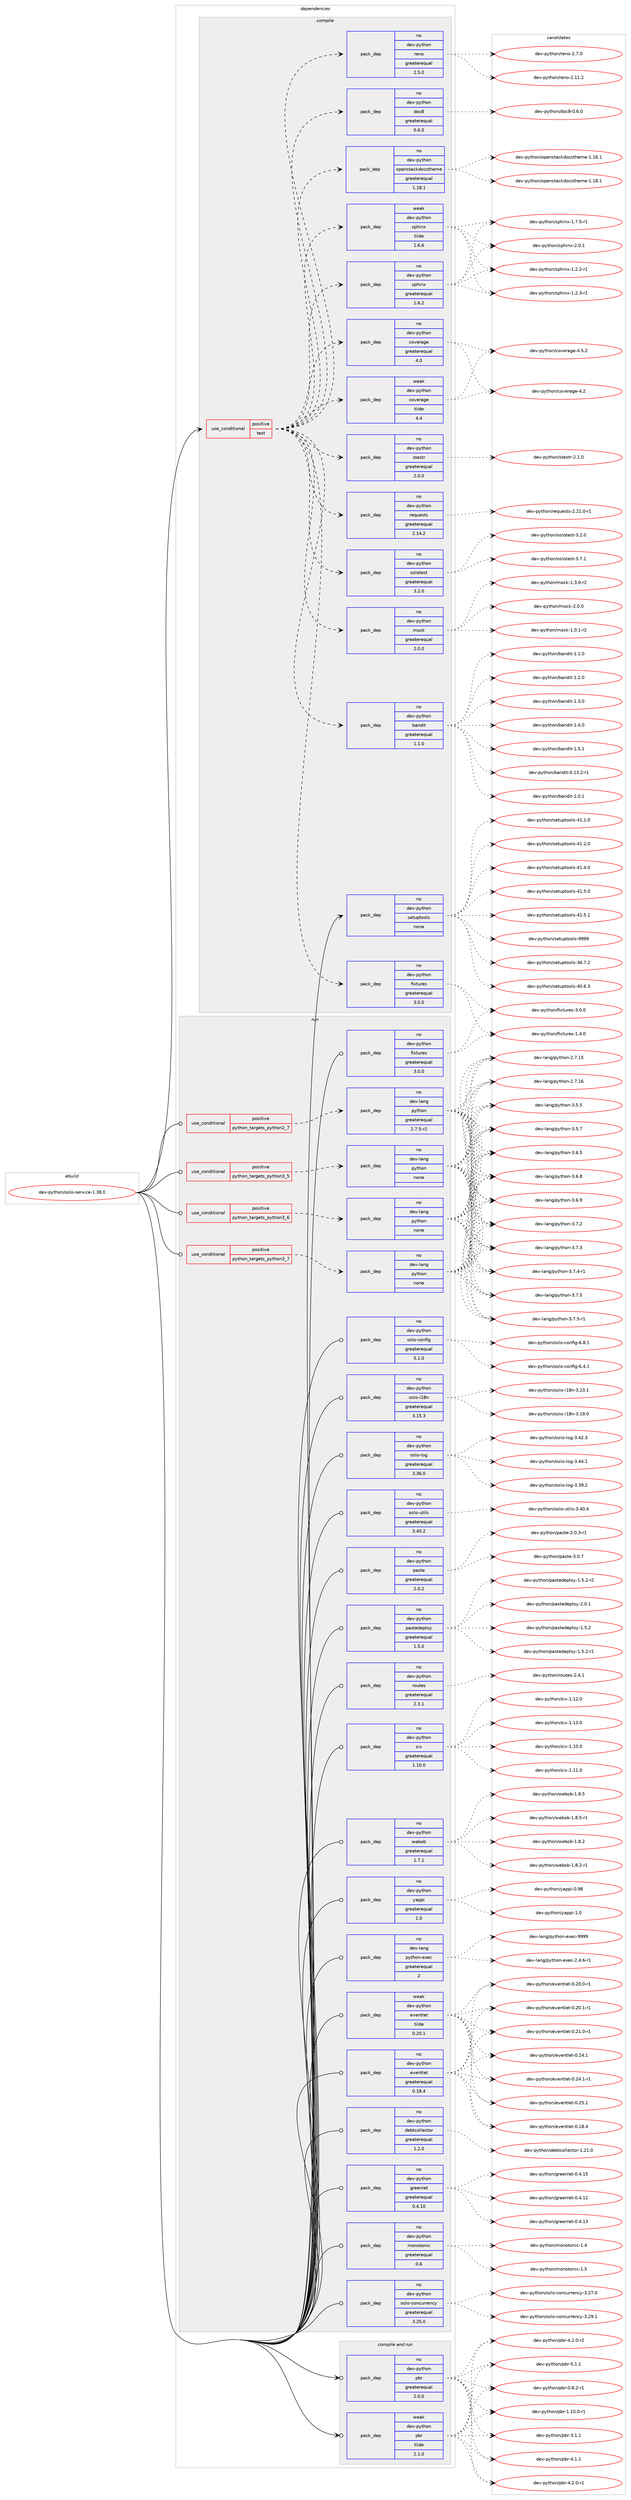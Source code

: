 digraph prolog {

# *************
# Graph options
# *************

newrank=true;
concentrate=true;
compound=true;
graph [rankdir=LR,fontname=Helvetica,fontsize=10,ranksep=1.5];#, ranksep=2.5, nodesep=0.2];
edge  [arrowhead=vee];
node  [fontname=Helvetica,fontsize=10];

# **********
# The ebuild
# **********

subgraph cluster_leftcol {
color=gray;
rank=same;
label=<<i>ebuild</i>>;
id [label="dev-python/oslo-service-1.38.0", color=red, width=4, href="../dev-python/oslo-service-1.38.0.svg"];
}

# ****************
# The dependencies
# ****************

subgraph cluster_midcol {
color=gray;
label=<<i>dependencies</i>>;
subgraph cluster_compile {
fillcolor="#eeeeee";
style=filled;
label=<<i>compile</i>>;
subgraph cond143871 {
dependency619569 [label=<<TABLE BORDER="0" CELLBORDER="1" CELLSPACING="0" CELLPADDING="4"><TR><TD ROWSPAN="3" CELLPADDING="10">use_conditional</TD></TR><TR><TD>positive</TD></TR><TR><TD>test</TD></TR></TABLE>>, shape=none, color=red];
subgraph pack463888 {
dependency619570 [label=<<TABLE BORDER="0" CELLBORDER="1" CELLSPACING="0" CELLPADDING="4" WIDTH="220"><TR><TD ROWSPAN="6" CELLPADDING="30">pack_dep</TD></TR><TR><TD WIDTH="110">no</TD></TR><TR><TD>dev-python</TD></TR><TR><TD>fixtures</TD></TR><TR><TD>greaterequal</TD></TR><TR><TD>3.0.0</TD></TR></TABLE>>, shape=none, color=blue];
}
dependency619569:e -> dependency619570:w [weight=20,style="dashed",arrowhead="vee"];
subgraph pack463889 {
dependency619571 [label=<<TABLE BORDER="0" CELLBORDER="1" CELLSPACING="0" CELLPADDING="4" WIDTH="220"><TR><TD ROWSPAN="6" CELLPADDING="30">pack_dep</TD></TR><TR><TD WIDTH="110">no</TD></TR><TR><TD>dev-python</TD></TR><TR><TD>mock</TD></TR><TR><TD>greaterequal</TD></TR><TR><TD>2.0.0</TD></TR></TABLE>>, shape=none, color=blue];
}
dependency619569:e -> dependency619571:w [weight=20,style="dashed",arrowhead="vee"];
subgraph pack463890 {
dependency619572 [label=<<TABLE BORDER="0" CELLBORDER="1" CELLSPACING="0" CELLPADDING="4" WIDTH="220"><TR><TD ROWSPAN="6" CELLPADDING="30">pack_dep</TD></TR><TR><TD WIDTH="110">no</TD></TR><TR><TD>dev-python</TD></TR><TR><TD>oslotest</TD></TR><TR><TD>greaterequal</TD></TR><TR><TD>3.2.0</TD></TR></TABLE>>, shape=none, color=blue];
}
dependency619569:e -> dependency619572:w [weight=20,style="dashed",arrowhead="vee"];
subgraph pack463891 {
dependency619573 [label=<<TABLE BORDER="0" CELLBORDER="1" CELLSPACING="0" CELLPADDING="4" WIDTH="220"><TR><TD ROWSPAN="6" CELLPADDING="30">pack_dep</TD></TR><TR><TD WIDTH="110">no</TD></TR><TR><TD>dev-python</TD></TR><TR><TD>requests</TD></TR><TR><TD>greaterequal</TD></TR><TR><TD>2.14.2</TD></TR></TABLE>>, shape=none, color=blue];
}
dependency619569:e -> dependency619573:w [weight=20,style="dashed",arrowhead="vee"];
subgraph pack463892 {
dependency619574 [label=<<TABLE BORDER="0" CELLBORDER="1" CELLSPACING="0" CELLPADDING="4" WIDTH="220"><TR><TD ROWSPAN="6" CELLPADDING="30">pack_dep</TD></TR><TR><TD WIDTH="110">no</TD></TR><TR><TD>dev-python</TD></TR><TR><TD>stestr</TD></TR><TR><TD>greaterequal</TD></TR><TR><TD>2.0.0</TD></TR></TABLE>>, shape=none, color=blue];
}
dependency619569:e -> dependency619574:w [weight=20,style="dashed",arrowhead="vee"];
subgraph pack463893 {
dependency619575 [label=<<TABLE BORDER="0" CELLBORDER="1" CELLSPACING="0" CELLPADDING="4" WIDTH="220"><TR><TD ROWSPAN="6" CELLPADDING="30">pack_dep</TD></TR><TR><TD WIDTH="110">no</TD></TR><TR><TD>dev-python</TD></TR><TR><TD>sphinx</TD></TR><TR><TD>greaterequal</TD></TR><TR><TD>1.6.2</TD></TR></TABLE>>, shape=none, color=blue];
}
dependency619569:e -> dependency619575:w [weight=20,style="dashed",arrowhead="vee"];
subgraph pack463894 {
dependency619576 [label=<<TABLE BORDER="0" CELLBORDER="1" CELLSPACING="0" CELLPADDING="4" WIDTH="220"><TR><TD ROWSPAN="6" CELLPADDING="30">pack_dep</TD></TR><TR><TD WIDTH="110">weak</TD></TR><TR><TD>dev-python</TD></TR><TR><TD>sphinx</TD></TR><TR><TD>tilde</TD></TR><TR><TD>1.6.6</TD></TR></TABLE>>, shape=none, color=blue];
}
dependency619569:e -> dependency619576:w [weight=20,style="dashed",arrowhead="vee"];
subgraph pack463895 {
dependency619577 [label=<<TABLE BORDER="0" CELLBORDER="1" CELLSPACING="0" CELLPADDING="4" WIDTH="220"><TR><TD ROWSPAN="6" CELLPADDING="30">pack_dep</TD></TR><TR><TD WIDTH="110">no</TD></TR><TR><TD>dev-python</TD></TR><TR><TD>openstackdocstheme</TD></TR><TR><TD>greaterequal</TD></TR><TR><TD>1.18.1</TD></TR></TABLE>>, shape=none, color=blue];
}
dependency619569:e -> dependency619577:w [weight=20,style="dashed",arrowhead="vee"];
subgraph pack463896 {
dependency619578 [label=<<TABLE BORDER="0" CELLBORDER="1" CELLSPACING="0" CELLPADDING="4" WIDTH="220"><TR><TD ROWSPAN="6" CELLPADDING="30">pack_dep</TD></TR><TR><TD WIDTH="110">no</TD></TR><TR><TD>dev-python</TD></TR><TR><TD>doc8</TD></TR><TR><TD>greaterequal</TD></TR><TR><TD>0.6.0</TD></TR></TABLE>>, shape=none, color=blue];
}
dependency619569:e -> dependency619578:w [weight=20,style="dashed",arrowhead="vee"];
subgraph pack463897 {
dependency619579 [label=<<TABLE BORDER="0" CELLBORDER="1" CELLSPACING="0" CELLPADDING="4" WIDTH="220"><TR><TD ROWSPAN="6" CELLPADDING="30">pack_dep</TD></TR><TR><TD WIDTH="110">no</TD></TR><TR><TD>dev-python</TD></TR><TR><TD>reno</TD></TR><TR><TD>greaterequal</TD></TR><TR><TD>2.5.0</TD></TR></TABLE>>, shape=none, color=blue];
}
dependency619569:e -> dependency619579:w [weight=20,style="dashed",arrowhead="vee"];
subgraph pack463898 {
dependency619580 [label=<<TABLE BORDER="0" CELLBORDER="1" CELLSPACING="0" CELLPADDING="4" WIDTH="220"><TR><TD ROWSPAN="6" CELLPADDING="30">pack_dep</TD></TR><TR><TD WIDTH="110">no</TD></TR><TR><TD>dev-python</TD></TR><TR><TD>coverage</TD></TR><TR><TD>greaterequal</TD></TR><TR><TD>4.0</TD></TR></TABLE>>, shape=none, color=blue];
}
dependency619569:e -> dependency619580:w [weight=20,style="dashed",arrowhead="vee"];
subgraph pack463899 {
dependency619581 [label=<<TABLE BORDER="0" CELLBORDER="1" CELLSPACING="0" CELLPADDING="4" WIDTH="220"><TR><TD ROWSPAN="6" CELLPADDING="30">pack_dep</TD></TR><TR><TD WIDTH="110">weak</TD></TR><TR><TD>dev-python</TD></TR><TR><TD>coverage</TD></TR><TR><TD>tilde</TD></TR><TR><TD>4.4</TD></TR></TABLE>>, shape=none, color=blue];
}
dependency619569:e -> dependency619581:w [weight=20,style="dashed",arrowhead="vee"];
subgraph pack463900 {
dependency619582 [label=<<TABLE BORDER="0" CELLBORDER="1" CELLSPACING="0" CELLPADDING="4" WIDTH="220"><TR><TD ROWSPAN="6" CELLPADDING="30">pack_dep</TD></TR><TR><TD WIDTH="110">no</TD></TR><TR><TD>dev-python</TD></TR><TR><TD>bandit</TD></TR><TR><TD>greaterequal</TD></TR><TR><TD>1.1.0</TD></TR></TABLE>>, shape=none, color=blue];
}
dependency619569:e -> dependency619582:w [weight=20,style="dashed",arrowhead="vee"];
}
id:e -> dependency619569:w [weight=20,style="solid",arrowhead="vee"];
subgraph pack463901 {
dependency619583 [label=<<TABLE BORDER="0" CELLBORDER="1" CELLSPACING="0" CELLPADDING="4" WIDTH="220"><TR><TD ROWSPAN="6" CELLPADDING="30">pack_dep</TD></TR><TR><TD WIDTH="110">no</TD></TR><TR><TD>dev-python</TD></TR><TR><TD>setuptools</TD></TR><TR><TD>none</TD></TR><TR><TD></TD></TR></TABLE>>, shape=none, color=blue];
}
id:e -> dependency619583:w [weight=20,style="solid",arrowhead="vee"];
}
subgraph cluster_compileandrun {
fillcolor="#eeeeee";
style=filled;
label=<<i>compile and run</i>>;
subgraph pack463902 {
dependency619584 [label=<<TABLE BORDER="0" CELLBORDER="1" CELLSPACING="0" CELLPADDING="4" WIDTH="220"><TR><TD ROWSPAN="6" CELLPADDING="30">pack_dep</TD></TR><TR><TD WIDTH="110">no</TD></TR><TR><TD>dev-python</TD></TR><TR><TD>pbr</TD></TR><TR><TD>greaterequal</TD></TR><TR><TD>2.0.0</TD></TR></TABLE>>, shape=none, color=blue];
}
id:e -> dependency619584:w [weight=20,style="solid",arrowhead="odotvee"];
subgraph pack463903 {
dependency619585 [label=<<TABLE BORDER="0" CELLBORDER="1" CELLSPACING="0" CELLPADDING="4" WIDTH="220"><TR><TD ROWSPAN="6" CELLPADDING="30">pack_dep</TD></TR><TR><TD WIDTH="110">weak</TD></TR><TR><TD>dev-python</TD></TR><TR><TD>pbr</TD></TR><TR><TD>tilde</TD></TR><TR><TD>2.1.0</TD></TR></TABLE>>, shape=none, color=blue];
}
id:e -> dependency619585:w [weight=20,style="solid",arrowhead="odotvee"];
}
subgraph cluster_run {
fillcolor="#eeeeee";
style=filled;
label=<<i>run</i>>;
subgraph cond143872 {
dependency619586 [label=<<TABLE BORDER="0" CELLBORDER="1" CELLSPACING="0" CELLPADDING="4"><TR><TD ROWSPAN="3" CELLPADDING="10">use_conditional</TD></TR><TR><TD>positive</TD></TR><TR><TD>python_targets_python2_7</TD></TR></TABLE>>, shape=none, color=red];
subgraph pack463904 {
dependency619587 [label=<<TABLE BORDER="0" CELLBORDER="1" CELLSPACING="0" CELLPADDING="4" WIDTH="220"><TR><TD ROWSPAN="6" CELLPADDING="30">pack_dep</TD></TR><TR><TD WIDTH="110">no</TD></TR><TR><TD>dev-lang</TD></TR><TR><TD>python</TD></TR><TR><TD>greaterequal</TD></TR><TR><TD>2.7.5-r2</TD></TR></TABLE>>, shape=none, color=blue];
}
dependency619586:e -> dependency619587:w [weight=20,style="dashed",arrowhead="vee"];
}
id:e -> dependency619586:w [weight=20,style="solid",arrowhead="odot"];
subgraph cond143873 {
dependency619588 [label=<<TABLE BORDER="0" CELLBORDER="1" CELLSPACING="0" CELLPADDING="4"><TR><TD ROWSPAN="3" CELLPADDING="10">use_conditional</TD></TR><TR><TD>positive</TD></TR><TR><TD>python_targets_python3_5</TD></TR></TABLE>>, shape=none, color=red];
subgraph pack463905 {
dependency619589 [label=<<TABLE BORDER="0" CELLBORDER="1" CELLSPACING="0" CELLPADDING="4" WIDTH="220"><TR><TD ROWSPAN="6" CELLPADDING="30">pack_dep</TD></TR><TR><TD WIDTH="110">no</TD></TR><TR><TD>dev-lang</TD></TR><TR><TD>python</TD></TR><TR><TD>none</TD></TR><TR><TD></TD></TR></TABLE>>, shape=none, color=blue];
}
dependency619588:e -> dependency619589:w [weight=20,style="dashed",arrowhead="vee"];
}
id:e -> dependency619588:w [weight=20,style="solid",arrowhead="odot"];
subgraph cond143874 {
dependency619590 [label=<<TABLE BORDER="0" CELLBORDER="1" CELLSPACING="0" CELLPADDING="4"><TR><TD ROWSPAN="3" CELLPADDING="10">use_conditional</TD></TR><TR><TD>positive</TD></TR><TR><TD>python_targets_python3_6</TD></TR></TABLE>>, shape=none, color=red];
subgraph pack463906 {
dependency619591 [label=<<TABLE BORDER="0" CELLBORDER="1" CELLSPACING="0" CELLPADDING="4" WIDTH="220"><TR><TD ROWSPAN="6" CELLPADDING="30">pack_dep</TD></TR><TR><TD WIDTH="110">no</TD></TR><TR><TD>dev-lang</TD></TR><TR><TD>python</TD></TR><TR><TD>none</TD></TR><TR><TD></TD></TR></TABLE>>, shape=none, color=blue];
}
dependency619590:e -> dependency619591:w [weight=20,style="dashed",arrowhead="vee"];
}
id:e -> dependency619590:w [weight=20,style="solid",arrowhead="odot"];
subgraph cond143875 {
dependency619592 [label=<<TABLE BORDER="0" CELLBORDER="1" CELLSPACING="0" CELLPADDING="4"><TR><TD ROWSPAN="3" CELLPADDING="10">use_conditional</TD></TR><TR><TD>positive</TD></TR><TR><TD>python_targets_python3_7</TD></TR></TABLE>>, shape=none, color=red];
subgraph pack463907 {
dependency619593 [label=<<TABLE BORDER="0" CELLBORDER="1" CELLSPACING="0" CELLPADDING="4" WIDTH="220"><TR><TD ROWSPAN="6" CELLPADDING="30">pack_dep</TD></TR><TR><TD WIDTH="110">no</TD></TR><TR><TD>dev-lang</TD></TR><TR><TD>python</TD></TR><TR><TD>none</TD></TR><TR><TD></TD></TR></TABLE>>, shape=none, color=blue];
}
dependency619592:e -> dependency619593:w [weight=20,style="dashed",arrowhead="vee"];
}
id:e -> dependency619592:w [weight=20,style="solid",arrowhead="odot"];
subgraph pack463908 {
dependency619594 [label=<<TABLE BORDER="0" CELLBORDER="1" CELLSPACING="0" CELLPADDING="4" WIDTH="220"><TR><TD ROWSPAN="6" CELLPADDING="30">pack_dep</TD></TR><TR><TD WIDTH="110">no</TD></TR><TR><TD>dev-lang</TD></TR><TR><TD>python-exec</TD></TR><TR><TD>greaterequal</TD></TR><TR><TD>2</TD></TR></TABLE>>, shape=none, color=blue];
}
id:e -> dependency619594:w [weight=20,style="solid",arrowhead="odot"];
subgraph pack463909 {
dependency619595 [label=<<TABLE BORDER="0" CELLBORDER="1" CELLSPACING="0" CELLPADDING="4" WIDTH="220"><TR><TD ROWSPAN="6" CELLPADDING="30">pack_dep</TD></TR><TR><TD WIDTH="110">no</TD></TR><TR><TD>dev-python</TD></TR><TR><TD>debtcollector</TD></TR><TR><TD>greaterequal</TD></TR><TR><TD>1.2.0</TD></TR></TABLE>>, shape=none, color=blue];
}
id:e -> dependency619595:w [weight=20,style="solid",arrowhead="odot"];
subgraph pack463910 {
dependency619596 [label=<<TABLE BORDER="0" CELLBORDER="1" CELLSPACING="0" CELLPADDING="4" WIDTH="220"><TR><TD ROWSPAN="6" CELLPADDING="30">pack_dep</TD></TR><TR><TD WIDTH="110">no</TD></TR><TR><TD>dev-python</TD></TR><TR><TD>eventlet</TD></TR><TR><TD>greaterequal</TD></TR><TR><TD>0.18.4</TD></TR></TABLE>>, shape=none, color=blue];
}
id:e -> dependency619596:w [weight=20,style="solid",arrowhead="odot"];
subgraph pack463911 {
dependency619597 [label=<<TABLE BORDER="0" CELLBORDER="1" CELLSPACING="0" CELLPADDING="4" WIDTH="220"><TR><TD ROWSPAN="6" CELLPADDING="30">pack_dep</TD></TR><TR><TD WIDTH="110">no</TD></TR><TR><TD>dev-python</TD></TR><TR><TD>fixtures</TD></TR><TR><TD>greaterequal</TD></TR><TR><TD>3.0.0</TD></TR></TABLE>>, shape=none, color=blue];
}
id:e -> dependency619597:w [weight=20,style="solid",arrowhead="odot"];
subgraph pack463912 {
dependency619598 [label=<<TABLE BORDER="0" CELLBORDER="1" CELLSPACING="0" CELLPADDING="4" WIDTH="220"><TR><TD ROWSPAN="6" CELLPADDING="30">pack_dep</TD></TR><TR><TD WIDTH="110">no</TD></TR><TR><TD>dev-python</TD></TR><TR><TD>greenlet</TD></TR><TR><TD>greaterequal</TD></TR><TR><TD>0.4.10</TD></TR></TABLE>>, shape=none, color=blue];
}
id:e -> dependency619598:w [weight=20,style="solid",arrowhead="odot"];
subgraph pack463913 {
dependency619599 [label=<<TABLE BORDER="0" CELLBORDER="1" CELLSPACING="0" CELLPADDING="4" WIDTH="220"><TR><TD ROWSPAN="6" CELLPADDING="30">pack_dep</TD></TR><TR><TD WIDTH="110">no</TD></TR><TR><TD>dev-python</TD></TR><TR><TD>monotonic</TD></TR><TR><TD>greaterequal</TD></TR><TR><TD>0.6</TD></TR></TABLE>>, shape=none, color=blue];
}
id:e -> dependency619599:w [weight=20,style="solid",arrowhead="odot"];
subgraph pack463914 {
dependency619600 [label=<<TABLE BORDER="0" CELLBORDER="1" CELLSPACING="0" CELLPADDING="4" WIDTH="220"><TR><TD ROWSPAN="6" CELLPADDING="30">pack_dep</TD></TR><TR><TD WIDTH="110">no</TD></TR><TR><TD>dev-python</TD></TR><TR><TD>oslo-concurrency</TD></TR><TR><TD>greaterequal</TD></TR><TR><TD>3.25.0</TD></TR></TABLE>>, shape=none, color=blue];
}
id:e -> dependency619600:w [weight=20,style="solid",arrowhead="odot"];
subgraph pack463915 {
dependency619601 [label=<<TABLE BORDER="0" CELLBORDER="1" CELLSPACING="0" CELLPADDING="4" WIDTH="220"><TR><TD ROWSPAN="6" CELLPADDING="30">pack_dep</TD></TR><TR><TD WIDTH="110">no</TD></TR><TR><TD>dev-python</TD></TR><TR><TD>oslo-config</TD></TR><TR><TD>greaterequal</TD></TR><TR><TD>5.1.0</TD></TR></TABLE>>, shape=none, color=blue];
}
id:e -> dependency619601:w [weight=20,style="solid",arrowhead="odot"];
subgraph pack463916 {
dependency619602 [label=<<TABLE BORDER="0" CELLBORDER="1" CELLSPACING="0" CELLPADDING="4" WIDTH="220"><TR><TD ROWSPAN="6" CELLPADDING="30">pack_dep</TD></TR><TR><TD WIDTH="110">no</TD></TR><TR><TD>dev-python</TD></TR><TR><TD>oslo-i18n</TD></TR><TR><TD>greaterequal</TD></TR><TR><TD>3.15.3</TD></TR></TABLE>>, shape=none, color=blue];
}
id:e -> dependency619602:w [weight=20,style="solid",arrowhead="odot"];
subgraph pack463917 {
dependency619603 [label=<<TABLE BORDER="0" CELLBORDER="1" CELLSPACING="0" CELLPADDING="4" WIDTH="220"><TR><TD ROWSPAN="6" CELLPADDING="30">pack_dep</TD></TR><TR><TD WIDTH="110">no</TD></TR><TR><TD>dev-python</TD></TR><TR><TD>oslo-log</TD></TR><TR><TD>greaterequal</TD></TR><TR><TD>3.36.0</TD></TR></TABLE>>, shape=none, color=blue];
}
id:e -> dependency619603:w [weight=20,style="solid",arrowhead="odot"];
subgraph pack463918 {
dependency619604 [label=<<TABLE BORDER="0" CELLBORDER="1" CELLSPACING="0" CELLPADDING="4" WIDTH="220"><TR><TD ROWSPAN="6" CELLPADDING="30">pack_dep</TD></TR><TR><TD WIDTH="110">no</TD></TR><TR><TD>dev-python</TD></TR><TR><TD>oslo-utils</TD></TR><TR><TD>greaterequal</TD></TR><TR><TD>3.40.2</TD></TR></TABLE>>, shape=none, color=blue];
}
id:e -> dependency619604:w [weight=20,style="solid",arrowhead="odot"];
subgraph pack463919 {
dependency619605 [label=<<TABLE BORDER="0" CELLBORDER="1" CELLSPACING="0" CELLPADDING="4" WIDTH="220"><TR><TD ROWSPAN="6" CELLPADDING="30">pack_dep</TD></TR><TR><TD WIDTH="110">no</TD></TR><TR><TD>dev-python</TD></TR><TR><TD>paste</TD></TR><TR><TD>greaterequal</TD></TR><TR><TD>2.0.2</TD></TR></TABLE>>, shape=none, color=blue];
}
id:e -> dependency619605:w [weight=20,style="solid",arrowhead="odot"];
subgraph pack463920 {
dependency619606 [label=<<TABLE BORDER="0" CELLBORDER="1" CELLSPACING="0" CELLPADDING="4" WIDTH="220"><TR><TD ROWSPAN="6" CELLPADDING="30">pack_dep</TD></TR><TR><TD WIDTH="110">no</TD></TR><TR><TD>dev-python</TD></TR><TR><TD>pastedeploy</TD></TR><TR><TD>greaterequal</TD></TR><TR><TD>1.5.0</TD></TR></TABLE>>, shape=none, color=blue];
}
id:e -> dependency619606:w [weight=20,style="solid",arrowhead="odot"];
subgraph pack463921 {
dependency619607 [label=<<TABLE BORDER="0" CELLBORDER="1" CELLSPACING="0" CELLPADDING="4" WIDTH="220"><TR><TD ROWSPAN="6" CELLPADDING="30">pack_dep</TD></TR><TR><TD WIDTH="110">no</TD></TR><TR><TD>dev-python</TD></TR><TR><TD>routes</TD></TR><TR><TD>greaterequal</TD></TR><TR><TD>2.3.1</TD></TR></TABLE>>, shape=none, color=blue];
}
id:e -> dependency619607:w [weight=20,style="solid",arrowhead="odot"];
subgraph pack463922 {
dependency619608 [label=<<TABLE BORDER="0" CELLBORDER="1" CELLSPACING="0" CELLPADDING="4" WIDTH="220"><TR><TD ROWSPAN="6" CELLPADDING="30">pack_dep</TD></TR><TR><TD WIDTH="110">no</TD></TR><TR><TD>dev-python</TD></TR><TR><TD>six</TD></TR><TR><TD>greaterequal</TD></TR><TR><TD>1.10.0</TD></TR></TABLE>>, shape=none, color=blue];
}
id:e -> dependency619608:w [weight=20,style="solid",arrowhead="odot"];
subgraph pack463923 {
dependency619609 [label=<<TABLE BORDER="0" CELLBORDER="1" CELLSPACING="0" CELLPADDING="4" WIDTH="220"><TR><TD ROWSPAN="6" CELLPADDING="30">pack_dep</TD></TR><TR><TD WIDTH="110">no</TD></TR><TR><TD>dev-python</TD></TR><TR><TD>webob</TD></TR><TR><TD>greaterequal</TD></TR><TR><TD>1.7.1</TD></TR></TABLE>>, shape=none, color=blue];
}
id:e -> dependency619609:w [weight=20,style="solid",arrowhead="odot"];
subgraph pack463924 {
dependency619610 [label=<<TABLE BORDER="0" CELLBORDER="1" CELLSPACING="0" CELLPADDING="4" WIDTH="220"><TR><TD ROWSPAN="6" CELLPADDING="30">pack_dep</TD></TR><TR><TD WIDTH="110">no</TD></TR><TR><TD>dev-python</TD></TR><TR><TD>yappi</TD></TR><TR><TD>greaterequal</TD></TR><TR><TD>1.0</TD></TR></TABLE>>, shape=none, color=blue];
}
id:e -> dependency619610:w [weight=20,style="solid",arrowhead="odot"];
subgraph pack463925 {
dependency619611 [label=<<TABLE BORDER="0" CELLBORDER="1" CELLSPACING="0" CELLPADDING="4" WIDTH="220"><TR><TD ROWSPAN="6" CELLPADDING="30">pack_dep</TD></TR><TR><TD WIDTH="110">weak</TD></TR><TR><TD>dev-python</TD></TR><TR><TD>eventlet</TD></TR><TR><TD>tilde</TD></TR><TR><TD>0.20.1</TD></TR></TABLE>>, shape=none, color=blue];
}
id:e -> dependency619611:w [weight=20,style="solid",arrowhead="odot"];
}
}

# **************
# The candidates
# **************

subgraph cluster_choices {
rank=same;
color=gray;
label=<<i>candidates</i>>;

subgraph choice463888 {
color=black;
nodesep=1;
choice1001011184511212111610411111047102105120116117114101115454946524648 [label="dev-python/fixtures-1.4.0", color=red, width=4,href="../dev-python/fixtures-1.4.0.svg"];
choice1001011184511212111610411111047102105120116117114101115455146484648 [label="dev-python/fixtures-3.0.0", color=red, width=4,href="../dev-python/fixtures-3.0.0.svg"];
dependency619570:e -> choice1001011184511212111610411111047102105120116117114101115454946524648:w [style=dotted,weight="100"];
dependency619570:e -> choice1001011184511212111610411111047102105120116117114101115455146484648:w [style=dotted,weight="100"];
}
subgraph choice463889 {
color=black;
nodesep=1;
choice1001011184511212111610411111047109111991074549464846494511450 [label="dev-python/mock-1.0.1-r2", color=red, width=4,href="../dev-python/mock-1.0.1-r2.svg"];
choice1001011184511212111610411111047109111991074549465146484511450 [label="dev-python/mock-1.3.0-r2", color=red, width=4,href="../dev-python/mock-1.3.0-r2.svg"];
choice100101118451121211161041111104710911199107455046484648 [label="dev-python/mock-2.0.0", color=red, width=4,href="../dev-python/mock-2.0.0.svg"];
dependency619571:e -> choice1001011184511212111610411111047109111991074549464846494511450:w [style=dotted,weight="100"];
dependency619571:e -> choice1001011184511212111610411111047109111991074549465146484511450:w [style=dotted,weight="100"];
dependency619571:e -> choice100101118451121211161041111104710911199107455046484648:w [style=dotted,weight="100"];
}
subgraph choice463890 {
color=black;
nodesep=1;
choice1001011184511212111610411111047111115108111116101115116455146504648 [label="dev-python/oslotest-3.2.0", color=red, width=4,href="../dev-python/oslotest-3.2.0.svg"];
choice1001011184511212111610411111047111115108111116101115116455146554649 [label="dev-python/oslotest-3.7.1", color=red, width=4,href="../dev-python/oslotest-3.7.1.svg"];
dependency619572:e -> choice1001011184511212111610411111047111115108111116101115116455146504648:w [style=dotted,weight="100"];
dependency619572:e -> choice1001011184511212111610411111047111115108111116101115116455146554649:w [style=dotted,weight="100"];
}
subgraph choice463891 {
color=black;
nodesep=1;
choice1001011184511212111610411111047114101113117101115116115455046504946484511449 [label="dev-python/requests-2.21.0-r1", color=red, width=4,href="../dev-python/requests-2.21.0-r1.svg"];
dependency619573:e -> choice1001011184511212111610411111047114101113117101115116115455046504946484511449:w [style=dotted,weight="100"];
}
subgraph choice463892 {
color=black;
nodesep=1;
choice1001011184511212111610411111047115116101115116114455046494648 [label="dev-python/stestr-2.1.0", color=red, width=4,href="../dev-python/stestr-2.1.0.svg"];
dependency619574:e -> choice1001011184511212111610411111047115116101115116114455046494648:w [style=dotted,weight="100"];
}
subgraph choice463893 {
color=black;
nodesep=1;
choice10010111845112121116104111110471151121041051101204549465046504511449 [label="dev-python/sphinx-1.2.2-r1", color=red, width=4,href="../dev-python/sphinx-1.2.2-r1.svg"];
choice10010111845112121116104111110471151121041051101204549465046514511449 [label="dev-python/sphinx-1.2.3-r1", color=red, width=4,href="../dev-python/sphinx-1.2.3-r1.svg"];
choice10010111845112121116104111110471151121041051101204549465546534511449 [label="dev-python/sphinx-1.7.5-r1", color=red, width=4,href="../dev-python/sphinx-1.7.5-r1.svg"];
choice1001011184511212111610411111047115112104105110120455046484649 [label="dev-python/sphinx-2.0.1", color=red, width=4,href="../dev-python/sphinx-2.0.1.svg"];
dependency619575:e -> choice10010111845112121116104111110471151121041051101204549465046504511449:w [style=dotted,weight="100"];
dependency619575:e -> choice10010111845112121116104111110471151121041051101204549465046514511449:w [style=dotted,weight="100"];
dependency619575:e -> choice10010111845112121116104111110471151121041051101204549465546534511449:w [style=dotted,weight="100"];
dependency619575:e -> choice1001011184511212111610411111047115112104105110120455046484649:w [style=dotted,weight="100"];
}
subgraph choice463894 {
color=black;
nodesep=1;
choice10010111845112121116104111110471151121041051101204549465046504511449 [label="dev-python/sphinx-1.2.2-r1", color=red, width=4,href="../dev-python/sphinx-1.2.2-r1.svg"];
choice10010111845112121116104111110471151121041051101204549465046514511449 [label="dev-python/sphinx-1.2.3-r1", color=red, width=4,href="../dev-python/sphinx-1.2.3-r1.svg"];
choice10010111845112121116104111110471151121041051101204549465546534511449 [label="dev-python/sphinx-1.7.5-r1", color=red, width=4,href="../dev-python/sphinx-1.7.5-r1.svg"];
choice1001011184511212111610411111047115112104105110120455046484649 [label="dev-python/sphinx-2.0.1", color=red, width=4,href="../dev-python/sphinx-2.0.1.svg"];
dependency619576:e -> choice10010111845112121116104111110471151121041051101204549465046504511449:w [style=dotted,weight="100"];
dependency619576:e -> choice10010111845112121116104111110471151121041051101204549465046514511449:w [style=dotted,weight="100"];
dependency619576:e -> choice10010111845112121116104111110471151121041051101204549465546534511449:w [style=dotted,weight="100"];
dependency619576:e -> choice1001011184511212111610411111047115112104105110120455046484649:w [style=dotted,weight="100"];
}
subgraph choice463895 {
color=black;
nodesep=1;
choice100101118451121211161041111104711111210111011511697991071001119911511610410110910145494649544649 [label="dev-python/openstackdocstheme-1.16.1", color=red, width=4,href="../dev-python/openstackdocstheme-1.16.1.svg"];
choice100101118451121211161041111104711111210111011511697991071001119911511610410110910145494649564649 [label="dev-python/openstackdocstheme-1.18.1", color=red, width=4,href="../dev-python/openstackdocstheme-1.18.1.svg"];
dependency619577:e -> choice100101118451121211161041111104711111210111011511697991071001119911511610410110910145494649544649:w [style=dotted,weight="100"];
dependency619577:e -> choice100101118451121211161041111104711111210111011511697991071001119911511610410110910145494649564649:w [style=dotted,weight="100"];
}
subgraph choice463896 {
color=black;
nodesep=1;
choice10010111845112121116104111110471001119956454846544648 [label="dev-python/doc8-0.6.0", color=red, width=4,href="../dev-python/doc8-0.6.0.svg"];
dependency619578:e -> choice10010111845112121116104111110471001119956454846544648:w [style=dotted,weight="100"];
}
subgraph choice463897 {
color=black;
nodesep=1;
choice100101118451121211161041111104711410111011145504649494650 [label="dev-python/reno-2.11.2", color=red, width=4,href="../dev-python/reno-2.11.2.svg"];
choice1001011184511212111610411111047114101110111455046554648 [label="dev-python/reno-2.7.0", color=red, width=4,href="../dev-python/reno-2.7.0.svg"];
dependency619579:e -> choice100101118451121211161041111104711410111011145504649494650:w [style=dotted,weight="100"];
dependency619579:e -> choice1001011184511212111610411111047114101110111455046554648:w [style=dotted,weight="100"];
}
subgraph choice463898 {
color=black;
nodesep=1;
choice1001011184511212111610411111047991111181011149710310145524650 [label="dev-python/coverage-4.2", color=red, width=4,href="../dev-python/coverage-4.2.svg"];
choice10010111845112121116104111110479911111810111497103101455246534650 [label="dev-python/coverage-4.5.2", color=red, width=4,href="../dev-python/coverage-4.5.2.svg"];
dependency619580:e -> choice1001011184511212111610411111047991111181011149710310145524650:w [style=dotted,weight="100"];
dependency619580:e -> choice10010111845112121116104111110479911111810111497103101455246534650:w [style=dotted,weight="100"];
}
subgraph choice463899 {
color=black;
nodesep=1;
choice1001011184511212111610411111047991111181011149710310145524650 [label="dev-python/coverage-4.2", color=red, width=4,href="../dev-python/coverage-4.2.svg"];
choice10010111845112121116104111110479911111810111497103101455246534650 [label="dev-python/coverage-4.5.2", color=red, width=4,href="../dev-python/coverage-4.5.2.svg"];
dependency619581:e -> choice1001011184511212111610411111047991111181011149710310145524650:w [style=dotted,weight="100"];
dependency619581:e -> choice10010111845112121116104111110479911111810111497103101455246534650:w [style=dotted,weight="100"];
}
subgraph choice463900 {
color=black;
nodesep=1;
choice10010111845112121116104111110479897110100105116454846495146504511449 [label="dev-python/bandit-0.13.2-r1", color=red, width=4,href="../dev-python/bandit-0.13.2-r1.svg"];
choice10010111845112121116104111110479897110100105116454946484649 [label="dev-python/bandit-1.0.1", color=red, width=4,href="../dev-python/bandit-1.0.1.svg"];
choice10010111845112121116104111110479897110100105116454946494648 [label="dev-python/bandit-1.1.0", color=red, width=4,href="../dev-python/bandit-1.1.0.svg"];
choice10010111845112121116104111110479897110100105116454946504648 [label="dev-python/bandit-1.2.0", color=red, width=4,href="../dev-python/bandit-1.2.0.svg"];
choice10010111845112121116104111110479897110100105116454946514648 [label="dev-python/bandit-1.3.0", color=red, width=4,href="../dev-python/bandit-1.3.0.svg"];
choice10010111845112121116104111110479897110100105116454946524648 [label="dev-python/bandit-1.4.0", color=red, width=4,href="../dev-python/bandit-1.4.0.svg"];
choice10010111845112121116104111110479897110100105116454946534649 [label="dev-python/bandit-1.5.1", color=red, width=4,href="../dev-python/bandit-1.5.1.svg"];
dependency619582:e -> choice10010111845112121116104111110479897110100105116454846495146504511449:w [style=dotted,weight="100"];
dependency619582:e -> choice10010111845112121116104111110479897110100105116454946484649:w [style=dotted,weight="100"];
dependency619582:e -> choice10010111845112121116104111110479897110100105116454946494648:w [style=dotted,weight="100"];
dependency619582:e -> choice10010111845112121116104111110479897110100105116454946504648:w [style=dotted,weight="100"];
dependency619582:e -> choice10010111845112121116104111110479897110100105116454946514648:w [style=dotted,weight="100"];
dependency619582:e -> choice10010111845112121116104111110479897110100105116454946524648:w [style=dotted,weight="100"];
dependency619582:e -> choice10010111845112121116104111110479897110100105116454946534649:w [style=dotted,weight="100"];
}
subgraph choice463901 {
color=black;
nodesep=1;
choice100101118451121211161041111104711510111611711211611111110811545515446554650 [label="dev-python/setuptools-36.7.2", color=red, width=4,href="../dev-python/setuptools-36.7.2.svg"];
choice100101118451121211161041111104711510111611711211611111110811545524846544651 [label="dev-python/setuptools-40.6.3", color=red, width=4,href="../dev-python/setuptools-40.6.3.svg"];
choice100101118451121211161041111104711510111611711211611111110811545524946494648 [label="dev-python/setuptools-41.1.0", color=red, width=4,href="../dev-python/setuptools-41.1.0.svg"];
choice100101118451121211161041111104711510111611711211611111110811545524946504648 [label="dev-python/setuptools-41.2.0", color=red, width=4,href="../dev-python/setuptools-41.2.0.svg"];
choice100101118451121211161041111104711510111611711211611111110811545524946524648 [label="dev-python/setuptools-41.4.0", color=red, width=4,href="../dev-python/setuptools-41.4.0.svg"];
choice100101118451121211161041111104711510111611711211611111110811545524946534648 [label="dev-python/setuptools-41.5.0", color=red, width=4,href="../dev-python/setuptools-41.5.0.svg"];
choice100101118451121211161041111104711510111611711211611111110811545524946534649 [label="dev-python/setuptools-41.5.1", color=red, width=4,href="../dev-python/setuptools-41.5.1.svg"];
choice10010111845112121116104111110471151011161171121161111111081154557575757 [label="dev-python/setuptools-9999", color=red, width=4,href="../dev-python/setuptools-9999.svg"];
dependency619583:e -> choice100101118451121211161041111104711510111611711211611111110811545515446554650:w [style=dotted,weight="100"];
dependency619583:e -> choice100101118451121211161041111104711510111611711211611111110811545524846544651:w [style=dotted,weight="100"];
dependency619583:e -> choice100101118451121211161041111104711510111611711211611111110811545524946494648:w [style=dotted,weight="100"];
dependency619583:e -> choice100101118451121211161041111104711510111611711211611111110811545524946504648:w [style=dotted,weight="100"];
dependency619583:e -> choice100101118451121211161041111104711510111611711211611111110811545524946524648:w [style=dotted,weight="100"];
dependency619583:e -> choice100101118451121211161041111104711510111611711211611111110811545524946534648:w [style=dotted,weight="100"];
dependency619583:e -> choice100101118451121211161041111104711510111611711211611111110811545524946534649:w [style=dotted,weight="100"];
dependency619583:e -> choice10010111845112121116104111110471151011161171121161111111081154557575757:w [style=dotted,weight="100"];
}
subgraph choice463902 {
color=black;
nodesep=1;
choice1001011184511212111610411111047112981144548465646504511449 [label="dev-python/pbr-0.8.2-r1", color=red, width=4,href="../dev-python/pbr-0.8.2-r1.svg"];
choice100101118451121211161041111104711298114454946494846484511449 [label="dev-python/pbr-1.10.0-r1", color=red, width=4,href="../dev-python/pbr-1.10.0-r1.svg"];
choice100101118451121211161041111104711298114455146494649 [label="dev-python/pbr-3.1.1", color=red, width=4,href="../dev-python/pbr-3.1.1.svg"];
choice100101118451121211161041111104711298114455246494649 [label="dev-python/pbr-4.1.1", color=red, width=4,href="../dev-python/pbr-4.1.1.svg"];
choice1001011184511212111610411111047112981144552465046484511449 [label="dev-python/pbr-4.2.0-r1", color=red, width=4,href="../dev-python/pbr-4.2.0-r1.svg"];
choice1001011184511212111610411111047112981144552465046484511450 [label="dev-python/pbr-4.2.0-r2", color=red, width=4,href="../dev-python/pbr-4.2.0-r2.svg"];
choice100101118451121211161041111104711298114455346494649 [label="dev-python/pbr-5.1.1", color=red, width=4,href="../dev-python/pbr-5.1.1.svg"];
dependency619584:e -> choice1001011184511212111610411111047112981144548465646504511449:w [style=dotted,weight="100"];
dependency619584:e -> choice100101118451121211161041111104711298114454946494846484511449:w [style=dotted,weight="100"];
dependency619584:e -> choice100101118451121211161041111104711298114455146494649:w [style=dotted,weight="100"];
dependency619584:e -> choice100101118451121211161041111104711298114455246494649:w [style=dotted,weight="100"];
dependency619584:e -> choice1001011184511212111610411111047112981144552465046484511449:w [style=dotted,weight="100"];
dependency619584:e -> choice1001011184511212111610411111047112981144552465046484511450:w [style=dotted,weight="100"];
dependency619584:e -> choice100101118451121211161041111104711298114455346494649:w [style=dotted,weight="100"];
}
subgraph choice463903 {
color=black;
nodesep=1;
choice1001011184511212111610411111047112981144548465646504511449 [label="dev-python/pbr-0.8.2-r1", color=red, width=4,href="../dev-python/pbr-0.8.2-r1.svg"];
choice100101118451121211161041111104711298114454946494846484511449 [label="dev-python/pbr-1.10.0-r1", color=red, width=4,href="../dev-python/pbr-1.10.0-r1.svg"];
choice100101118451121211161041111104711298114455146494649 [label="dev-python/pbr-3.1.1", color=red, width=4,href="../dev-python/pbr-3.1.1.svg"];
choice100101118451121211161041111104711298114455246494649 [label="dev-python/pbr-4.1.1", color=red, width=4,href="../dev-python/pbr-4.1.1.svg"];
choice1001011184511212111610411111047112981144552465046484511449 [label="dev-python/pbr-4.2.0-r1", color=red, width=4,href="../dev-python/pbr-4.2.0-r1.svg"];
choice1001011184511212111610411111047112981144552465046484511450 [label="dev-python/pbr-4.2.0-r2", color=red, width=4,href="../dev-python/pbr-4.2.0-r2.svg"];
choice100101118451121211161041111104711298114455346494649 [label="dev-python/pbr-5.1.1", color=red, width=4,href="../dev-python/pbr-5.1.1.svg"];
dependency619585:e -> choice1001011184511212111610411111047112981144548465646504511449:w [style=dotted,weight="100"];
dependency619585:e -> choice100101118451121211161041111104711298114454946494846484511449:w [style=dotted,weight="100"];
dependency619585:e -> choice100101118451121211161041111104711298114455146494649:w [style=dotted,weight="100"];
dependency619585:e -> choice100101118451121211161041111104711298114455246494649:w [style=dotted,weight="100"];
dependency619585:e -> choice1001011184511212111610411111047112981144552465046484511449:w [style=dotted,weight="100"];
dependency619585:e -> choice1001011184511212111610411111047112981144552465046484511450:w [style=dotted,weight="100"];
dependency619585:e -> choice100101118451121211161041111104711298114455346494649:w [style=dotted,weight="100"];
}
subgraph choice463904 {
color=black;
nodesep=1;
choice10010111845108971101034711212111610411111045504655464953 [label="dev-lang/python-2.7.15", color=red, width=4,href="../dev-lang/python-2.7.15.svg"];
choice10010111845108971101034711212111610411111045504655464954 [label="dev-lang/python-2.7.16", color=red, width=4,href="../dev-lang/python-2.7.16.svg"];
choice100101118451089711010347112121116104111110455146534653 [label="dev-lang/python-3.5.5", color=red, width=4,href="../dev-lang/python-3.5.5.svg"];
choice100101118451089711010347112121116104111110455146534655 [label="dev-lang/python-3.5.7", color=red, width=4,href="../dev-lang/python-3.5.7.svg"];
choice100101118451089711010347112121116104111110455146544653 [label="dev-lang/python-3.6.5", color=red, width=4,href="../dev-lang/python-3.6.5.svg"];
choice100101118451089711010347112121116104111110455146544656 [label="dev-lang/python-3.6.8", color=red, width=4,href="../dev-lang/python-3.6.8.svg"];
choice100101118451089711010347112121116104111110455146544657 [label="dev-lang/python-3.6.9", color=red, width=4,href="../dev-lang/python-3.6.9.svg"];
choice100101118451089711010347112121116104111110455146554650 [label="dev-lang/python-3.7.2", color=red, width=4,href="../dev-lang/python-3.7.2.svg"];
choice100101118451089711010347112121116104111110455146554651 [label="dev-lang/python-3.7.3", color=red, width=4,href="../dev-lang/python-3.7.3.svg"];
choice1001011184510897110103471121211161041111104551465546524511449 [label="dev-lang/python-3.7.4-r1", color=red, width=4,href="../dev-lang/python-3.7.4-r1.svg"];
choice100101118451089711010347112121116104111110455146554653 [label="dev-lang/python-3.7.5", color=red, width=4,href="../dev-lang/python-3.7.5.svg"];
choice1001011184510897110103471121211161041111104551465546534511449 [label="dev-lang/python-3.7.5-r1", color=red, width=4,href="../dev-lang/python-3.7.5-r1.svg"];
dependency619587:e -> choice10010111845108971101034711212111610411111045504655464953:w [style=dotted,weight="100"];
dependency619587:e -> choice10010111845108971101034711212111610411111045504655464954:w [style=dotted,weight="100"];
dependency619587:e -> choice100101118451089711010347112121116104111110455146534653:w [style=dotted,weight="100"];
dependency619587:e -> choice100101118451089711010347112121116104111110455146534655:w [style=dotted,weight="100"];
dependency619587:e -> choice100101118451089711010347112121116104111110455146544653:w [style=dotted,weight="100"];
dependency619587:e -> choice100101118451089711010347112121116104111110455146544656:w [style=dotted,weight="100"];
dependency619587:e -> choice100101118451089711010347112121116104111110455146544657:w [style=dotted,weight="100"];
dependency619587:e -> choice100101118451089711010347112121116104111110455146554650:w [style=dotted,weight="100"];
dependency619587:e -> choice100101118451089711010347112121116104111110455146554651:w [style=dotted,weight="100"];
dependency619587:e -> choice1001011184510897110103471121211161041111104551465546524511449:w [style=dotted,weight="100"];
dependency619587:e -> choice100101118451089711010347112121116104111110455146554653:w [style=dotted,weight="100"];
dependency619587:e -> choice1001011184510897110103471121211161041111104551465546534511449:w [style=dotted,weight="100"];
}
subgraph choice463905 {
color=black;
nodesep=1;
choice10010111845108971101034711212111610411111045504655464953 [label="dev-lang/python-2.7.15", color=red, width=4,href="../dev-lang/python-2.7.15.svg"];
choice10010111845108971101034711212111610411111045504655464954 [label="dev-lang/python-2.7.16", color=red, width=4,href="../dev-lang/python-2.7.16.svg"];
choice100101118451089711010347112121116104111110455146534653 [label="dev-lang/python-3.5.5", color=red, width=4,href="../dev-lang/python-3.5.5.svg"];
choice100101118451089711010347112121116104111110455146534655 [label="dev-lang/python-3.5.7", color=red, width=4,href="../dev-lang/python-3.5.7.svg"];
choice100101118451089711010347112121116104111110455146544653 [label="dev-lang/python-3.6.5", color=red, width=4,href="../dev-lang/python-3.6.5.svg"];
choice100101118451089711010347112121116104111110455146544656 [label="dev-lang/python-3.6.8", color=red, width=4,href="../dev-lang/python-3.6.8.svg"];
choice100101118451089711010347112121116104111110455146544657 [label="dev-lang/python-3.6.9", color=red, width=4,href="../dev-lang/python-3.6.9.svg"];
choice100101118451089711010347112121116104111110455146554650 [label="dev-lang/python-3.7.2", color=red, width=4,href="../dev-lang/python-3.7.2.svg"];
choice100101118451089711010347112121116104111110455146554651 [label="dev-lang/python-3.7.3", color=red, width=4,href="../dev-lang/python-3.7.3.svg"];
choice1001011184510897110103471121211161041111104551465546524511449 [label="dev-lang/python-3.7.4-r1", color=red, width=4,href="../dev-lang/python-3.7.4-r1.svg"];
choice100101118451089711010347112121116104111110455146554653 [label="dev-lang/python-3.7.5", color=red, width=4,href="../dev-lang/python-3.7.5.svg"];
choice1001011184510897110103471121211161041111104551465546534511449 [label="dev-lang/python-3.7.5-r1", color=red, width=4,href="../dev-lang/python-3.7.5-r1.svg"];
dependency619589:e -> choice10010111845108971101034711212111610411111045504655464953:w [style=dotted,weight="100"];
dependency619589:e -> choice10010111845108971101034711212111610411111045504655464954:w [style=dotted,weight="100"];
dependency619589:e -> choice100101118451089711010347112121116104111110455146534653:w [style=dotted,weight="100"];
dependency619589:e -> choice100101118451089711010347112121116104111110455146534655:w [style=dotted,weight="100"];
dependency619589:e -> choice100101118451089711010347112121116104111110455146544653:w [style=dotted,weight="100"];
dependency619589:e -> choice100101118451089711010347112121116104111110455146544656:w [style=dotted,weight="100"];
dependency619589:e -> choice100101118451089711010347112121116104111110455146544657:w [style=dotted,weight="100"];
dependency619589:e -> choice100101118451089711010347112121116104111110455146554650:w [style=dotted,weight="100"];
dependency619589:e -> choice100101118451089711010347112121116104111110455146554651:w [style=dotted,weight="100"];
dependency619589:e -> choice1001011184510897110103471121211161041111104551465546524511449:w [style=dotted,weight="100"];
dependency619589:e -> choice100101118451089711010347112121116104111110455146554653:w [style=dotted,weight="100"];
dependency619589:e -> choice1001011184510897110103471121211161041111104551465546534511449:w [style=dotted,weight="100"];
}
subgraph choice463906 {
color=black;
nodesep=1;
choice10010111845108971101034711212111610411111045504655464953 [label="dev-lang/python-2.7.15", color=red, width=4,href="../dev-lang/python-2.7.15.svg"];
choice10010111845108971101034711212111610411111045504655464954 [label="dev-lang/python-2.7.16", color=red, width=4,href="../dev-lang/python-2.7.16.svg"];
choice100101118451089711010347112121116104111110455146534653 [label="dev-lang/python-3.5.5", color=red, width=4,href="../dev-lang/python-3.5.5.svg"];
choice100101118451089711010347112121116104111110455146534655 [label="dev-lang/python-3.5.7", color=red, width=4,href="../dev-lang/python-3.5.7.svg"];
choice100101118451089711010347112121116104111110455146544653 [label="dev-lang/python-3.6.5", color=red, width=4,href="../dev-lang/python-3.6.5.svg"];
choice100101118451089711010347112121116104111110455146544656 [label="dev-lang/python-3.6.8", color=red, width=4,href="../dev-lang/python-3.6.8.svg"];
choice100101118451089711010347112121116104111110455146544657 [label="dev-lang/python-3.6.9", color=red, width=4,href="../dev-lang/python-3.6.9.svg"];
choice100101118451089711010347112121116104111110455146554650 [label="dev-lang/python-3.7.2", color=red, width=4,href="../dev-lang/python-3.7.2.svg"];
choice100101118451089711010347112121116104111110455146554651 [label="dev-lang/python-3.7.3", color=red, width=4,href="../dev-lang/python-3.7.3.svg"];
choice1001011184510897110103471121211161041111104551465546524511449 [label="dev-lang/python-3.7.4-r1", color=red, width=4,href="../dev-lang/python-3.7.4-r1.svg"];
choice100101118451089711010347112121116104111110455146554653 [label="dev-lang/python-3.7.5", color=red, width=4,href="../dev-lang/python-3.7.5.svg"];
choice1001011184510897110103471121211161041111104551465546534511449 [label="dev-lang/python-3.7.5-r1", color=red, width=4,href="../dev-lang/python-3.7.5-r1.svg"];
dependency619591:e -> choice10010111845108971101034711212111610411111045504655464953:w [style=dotted,weight="100"];
dependency619591:e -> choice10010111845108971101034711212111610411111045504655464954:w [style=dotted,weight="100"];
dependency619591:e -> choice100101118451089711010347112121116104111110455146534653:w [style=dotted,weight="100"];
dependency619591:e -> choice100101118451089711010347112121116104111110455146534655:w [style=dotted,weight="100"];
dependency619591:e -> choice100101118451089711010347112121116104111110455146544653:w [style=dotted,weight="100"];
dependency619591:e -> choice100101118451089711010347112121116104111110455146544656:w [style=dotted,weight="100"];
dependency619591:e -> choice100101118451089711010347112121116104111110455146544657:w [style=dotted,weight="100"];
dependency619591:e -> choice100101118451089711010347112121116104111110455146554650:w [style=dotted,weight="100"];
dependency619591:e -> choice100101118451089711010347112121116104111110455146554651:w [style=dotted,weight="100"];
dependency619591:e -> choice1001011184510897110103471121211161041111104551465546524511449:w [style=dotted,weight="100"];
dependency619591:e -> choice100101118451089711010347112121116104111110455146554653:w [style=dotted,weight="100"];
dependency619591:e -> choice1001011184510897110103471121211161041111104551465546534511449:w [style=dotted,weight="100"];
}
subgraph choice463907 {
color=black;
nodesep=1;
choice10010111845108971101034711212111610411111045504655464953 [label="dev-lang/python-2.7.15", color=red, width=4,href="../dev-lang/python-2.7.15.svg"];
choice10010111845108971101034711212111610411111045504655464954 [label="dev-lang/python-2.7.16", color=red, width=4,href="../dev-lang/python-2.7.16.svg"];
choice100101118451089711010347112121116104111110455146534653 [label="dev-lang/python-3.5.5", color=red, width=4,href="../dev-lang/python-3.5.5.svg"];
choice100101118451089711010347112121116104111110455146534655 [label="dev-lang/python-3.5.7", color=red, width=4,href="../dev-lang/python-3.5.7.svg"];
choice100101118451089711010347112121116104111110455146544653 [label="dev-lang/python-3.6.5", color=red, width=4,href="../dev-lang/python-3.6.5.svg"];
choice100101118451089711010347112121116104111110455146544656 [label="dev-lang/python-3.6.8", color=red, width=4,href="../dev-lang/python-3.6.8.svg"];
choice100101118451089711010347112121116104111110455146544657 [label="dev-lang/python-3.6.9", color=red, width=4,href="../dev-lang/python-3.6.9.svg"];
choice100101118451089711010347112121116104111110455146554650 [label="dev-lang/python-3.7.2", color=red, width=4,href="../dev-lang/python-3.7.2.svg"];
choice100101118451089711010347112121116104111110455146554651 [label="dev-lang/python-3.7.3", color=red, width=4,href="../dev-lang/python-3.7.3.svg"];
choice1001011184510897110103471121211161041111104551465546524511449 [label="dev-lang/python-3.7.4-r1", color=red, width=4,href="../dev-lang/python-3.7.4-r1.svg"];
choice100101118451089711010347112121116104111110455146554653 [label="dev-lang/python-3.7.5", color=red, width=4,href="../dev-lang/python-3.7.5.svg"];
choice1001011184510897110103471121211161041111104551465546534511449 [label="dev-lang/python-3.7.5-r1", color=red, width=4,href="../dev-lang/python-3.7.5-r1.svg"];
dependency619593:e -> choice10010111845108971101034711212111610411111045504655464953:w [style=dotted,weight="100"];
dependency619593:e -> choice10010111845108971101034711212111610411111045504655464954:w [style=dotted,weight="100"];
dependency619593:e -> choice100101118451089711010347112121116104111110455146534653:w [style=dotted,weight="100"];
dependency619593:e -> choice100101118451089711010347112121116104111110455146534655:w [style=dotted,weight="100"];
dependency619593:e -> choice100101118451089711010347112121116104111110455146544653:w [style=dotted,weight="100"];
dependency619593:e -> choice100101118451089711010347112121116104111110455146544656:w [style=dotted,weight="100"];
dependency619593:e -> choice100101118451089711010347112121116104111110455146544657:w [style=dotted,weight="100"];
dependency619593:e -> choice100101118451089711010347112121116104111110455146554650:w [style=dotted,weight="100"];
dependency619593:e -> choice100101118451089711010347112121116104111110455146554651:w [style=dotted,weight="100"];
dependency619593:e -> choice1001011184510897110103471121211161041111104551465546524511449:w [style=dotted,weight="100"];
dependency619593:e -> choice100101118451089711010347112121116104111110455146554653:w [style=dotted,weight="100"];
dependency619593:e -> choice1001011184510897110103471121211161041111104551465546534511449:w [style=dotted,weight="100"];
}
subgraph choice463908 {
color=black;
nodesep=1;
choice10010111845108971101034711212111610411111045101120101994550465246544511449 [label="dev-lang/python-exec-2.4.6-r1", color=red, width=4,href="../dev-lang/python-exec-2.4.6-r1.svg"];
choice10010111845108971101034711212111610411111045101120101994557575757 [label="dev-lang/python-exec-9999", color=red, width=4,href="../dev-lang/python-exec-9999.svg"];
dependency619594:e -> choice10010111845108971101034711212111610411111045101120101994550465246544511449:w [style=dotted,weight="100"];
dependency619594:e -> choice10010111845108971101034711212111610411111045101120101994557575757:w [style=dotted,weight="100"];
}
subgraph choice463909 {
color=black;
nodesep=1;
choice100101118451121211161041111104710010198116991111081081019911611111445494650494648 [label="dev-python/debtcollector-1.21.0", color=red, width=4,href="../dev-python/debtcollector-1.21.0.svg"];
dependency619595:e -> choice100101118451121211161041111104710010198116991111081081019911611111445494650494648:w [style=dotted,weight="100"];
}
subgraph choice463910 {
color=black;
nodesep=1;
choice100101118451121211161041111104710111810111011610810111645484649564652 [label="dev-python/eventlet-0.18.4", color=red, width=4,href="../dev-python/eventlet-0.18.4.svg"];
choice1001011184511212111610411111047101118101110116108101116454846504846484511449 [label="dev-python/eventlet-0.20.0-r1", color=red, width=4,href="../dev-python/eventlet-0.20.0-r1.svg"];
choice1001011184511212111610411111047101118101110116108101116454846504846494511449 [label="dev-python/eventlet-0.20.1-r1", color=red, width=4,href="../dev-python/eventlet-0.20.1-r1.svg"];
choice1001011184511212111610411111047101118101110116108101116454846504946484511449 [label="dev-python/eventlet-0.21.0-r1", color=red, width=4,href="../dev-python/eventlet-0.21.0-r1.svg"];
choice100101118451121211161041111104710111810111011610810111645484650524649 [label="dev-python/eventlet-0.24.1", color=red, width=4,href="../dev-python/eventlet-0.24.1.svg"];
choice1001011184511212111610411111047101118101110116108101116454846505246494511449 [label="dev-python/eventlet-0.24.1-r1", color=red, width=4,href="../dev-python/eventlet-0.24.1-r1.svg"];
choice100101118451121211161041111104710111810111011610810111645484650534649 [label="dev-python/eventlet-0.25.1", color=red, width=4,href="../dev-python/eventlet-0.25.1.svg"];
dependency619596:e -> choice100101118451121211161041111104710111810111011610810111645484649564652:w [style=dotted,weight="100"];
dependency619596:e -> choice1001011184511212111610411111047101118101110116108101116454846504846484511449:w [style=dotted,weight="100"];
dependency619596:e -> choice1001011184511212111610411111047101118101110116108101116454846504846494511449:w [style=dotted,weight="100"];
dependency619596:e -> choice1001011184511212111610411111047101118101110116108101116454846504946484511449:w [style=dotted,weight="100"];
dependency619596:e -> choice100101118451121211161041111104710111810111011610810111645484650524649:w [style=dotted,weight="100"];
dependency619596:e -> choice1001011184511212111610411111047101118101110116108101116454846505246494511449:w [style=dotted,weight="100"];
dependency619596:e -> choice100101118451121211161041111104710111810111011610810111645484650534649:w [style=dotted,weight="100"];
}
subgraph choice463911 {
color=black;
nodesep=1;
choice1001011184511212111610411111047102105120116117114101115454946524648 [label="dev-python/fixtures-1.4.0", color=red, width=4,href="../dev-python/fixtures-1.4.0.svg"];
choice1001011184511212111610411111047102105120116117114101115455146484648 [label="dev-python/fixtures-3.0.0", color=red, width=4,href="../dev-python/fixtures-3.0.0.svg"];
dependency619597:e -> choice1001011184511212111610411111047102105120116117114101115454946524648:w [style=dotted,weight="100"];
dependency619597:e -> choice1001011184511212111610411111047102105120116117114101115455146484648:w [style=dotted,weight="100"];
}
subgraph choice463912 {
color=black;
nodesep=1;
choice100101118451121211161041111104710311410110111010810111645484652464950 [label="dev-python/greenlet-0.4.12", color=red, width=4,href="../dev-python/greenlet-0.4.12.svg"];
choice100101118451121211161041111104710311410110111010810111645484652464951 [label="dev-python/greenlet-0.4.13", color=red, width=4,href="../dev-python/greenlet-0.4.13.svg"];
choice100101118451121211161041111104710311410110111010810111645484652464953 [label="dev-python/greenlet-0.4.15", color=red, width=4,href="../dev-python/greenlet-0.4.15.svg"];
dependency619598:e -> choice100101118451121211161041111104710311410110111010810111645484652464950:w [style=dotted,weight="100"];
dependency619598:e -> choice100101118451121211161041111104710311410110111010810111645484652464951:w [style=dotted,weight="100"];
dependency619598:e -> choice100101118451121211161041111104710311410110111010810111645484652464953:w [style=dotted,weight="100"];
}
subgraph choice463913 {
color=black;
nodesep=1;
choice10010111845112121116104111110471091111101111161111101059945494652 [label="dev-python/monotonic-1.4", color=red, width=4,href="../dev-python/monotonic-1.4.svg"];
choice10010111845112121116104111110471091111101111161111101059945494653 [label="dev-python/monotonic-1.5", color=red, width=4,href="../dev-python/monotonic-1.5.svg"];
dependency619599:e -> choice10010111845112121116104111110471091111101111161111101059945494652:w [style=dotted,weight="100"];
dependency619599:e -> choice10010111845112121116104111110471091111101111161111101059945494653:w [style=dotted,weight="100"];
}
subgraph choice463914 {
color=black;
nodesep=1;
choice10010111845112121116104111110471111151081114599111110991171141141011109912145514650554648 [label="dev-python/oslo-concurrency-3.27.0", color=red, width=4,href="../dev-python/oslo-concurrency-3.27.0.svg"];
choice10010111845112121116104111110471111151081114599111110991171141141011109912145514650574649 [label="dev-python/oslo-concurrency-3.29.1", color=red, width=4,href="../dev-python/oslo-concurrency-3.29.1.svg"];
dependency619600:e -> choice10010111845112121116104111110471111151081114599111110991171141141011109912145514650554648:w [style=dotted,weight="100"];
dependency619600:e -> choice10010111845112121116104111110471111151081114599111110991171141141011109912145514650574649:w [style=dotted,weight="100"];
}
subgraph choice463915 {
color=black;
nodesep=1;
choice10010111845112121116104111110471111151081114599111110102105103455446524649 [label="dev-python/oslo-config-6.4.1", color=red, width=4,href="../dev-python/oslo-config-6.4.1.svg"];
choice10010111845112121116104111110471111151081114599111110102105103455446564649 [label="dev-python/oslo-config-6.8.1", color=red, width=4,href="../dev-python/oslo-config-6.8.1.svg"];
dependency619601:e -> choice10010111845112121116104111110471111151081114599111110102105103455446524649:w [style=dotted,weight="100"];
dependency619601:e -> choice10010111845112121116104111110471111151081114599111110102105103455446564649:w [style=dotted,weight="100"];
}
subgraph choice463916 {
color=black;
nodesep=1;
choice100101118451121211161041111104711111510811145105495611045514649574648 [label="dev-python/oslo-i18n-3.19.0", color=red, width=4,href="../dev-python/oslo-i18n-3.19.0.svg"];
choice100101118451121211161041111104711111510811145105495611045514650514649 [label="dev-python/oslo-i18n-3.23.1", color=red, width=4,href="../dev-python/oslo-i18n-3.23.1.svg"];
dependency619602:e -> choice100101118451121211161041111104711111510811145105495611045514649574648:w [style=dotted,weight="100"];
dependency619602:e -> choice100101118451121211161041111104711111510811145105495611045514650514649:w [style=dotted,weight="100"];
}
subgraph choice463917 {
color=black;
nodesep=1;
choice10010111845112121116104111110471111151081114510811110345514651574650 [label="dev-python/oslo-log-3.39.2", color=red, width=4,href="../dev-python/oslo-log-3.39.2.svg"];
choice10010111845112121116104111110471111151081114510811110345514652504651 [label="dev-python/oslo-log-3.42.3", color=red, width=4,href="../dev-python/oslo-log-3.42.3.svg"];
choice10010111845112121116104111110471111151081114510811110345514652524649 [label="dev-python/oslo-log-3.44.1", color=red, width=4,href="../dev-python/oslo-log-3.44.1.svg"];
dependency619603:e -> choice10010111845112121116104111110471111151081114510811110345514651574650:w [style=dotted,weight="100"];
dependency619603:e -> choice10010111845112121116104111110471111151081114510811110345514652504651:w [style=dotted,weight="100"];
dependency619603:e -> choice10010111845112121116104111110471111151081114510811110345514652524649:w [style=dotted,weight="100"];
}
subgraph choice463918 {
color=black;
nodesep=1;
choice10010111845112121116104111110471111151081114511711610510811545514652484652 [label="dev-python/oslo-utils-3.40.4", color=red, width=4,href="../dev-python/oslo-utils-3.40.4.svg"];
dependency619604:e -> choice10010111845112121116104111110471111151081114511711610510811545514652484652:w [style=dotted,weight="100"];
}
subgraph choice463919 {
color=black;
nodesep=1;
choice1001011184511212111610411111047112971151161014550464846514511449 [label="dev-python/paste-2.0.3-r1", color=red, width=4,href="../dev-python/paste-2.0.3-r1.svg"];
choice100101118451121211161041111104711297115116101455146484655 [label="dev-python/paste-3.0.7", color=red, width=4,href="../dev-python/paste-3.0.7.svg"];
dependency619605:e -> choice1001011184511212111610411111047112971151161014550464846514511449:w [style=dotted,weight="100"];
dependency619605:e -> choice100101118451121211161041111104711297115116101455146484655:w [style=dotted,weight="100"];
}
subgraph choice463920 {
color=black;
nodesep=1;
choice100101118451121211161041111104711297115116101100101112108111121454946534650 [label="dev-python/pastedeploy-1.5.2", color=red, width=4,href="../dev-python/pastedeploy-1.5.2.svg"];
choice1001011184511212111610411111047112971151161011001011121081111214549465346504511449 [label="dev-python/pastedeploy-1.5.2-r1", color=red, width=4,href="../dev-python/pastedeploy-1.5.2-r1.svg"];
choice1001011184511212111610411111047112971151161011001011121081111214549465346504511450 [label="dev-python/pastedeploy-1.5.2-r2", color=red, width=4,href="../dev-python/pastedeploy-1.5.2-r2.svg"];
choice100101118451121211161041111104711297115116101100101112108111121455046484649 [label="dev-python/pastedeploy-2.0.1", color=red, width=4,href="../dev-python/pastedeploy-2.0.1.svg"];
dependency619606:e -> choice100101118451121211161041111104711297115116101100101112108111121454946534650:w [style=dotted,weight="100"];
dependency619606:e -> choice1001011184511212111610411111047112971151161011001011121081111214549465346504511449:w [style=dotted,weight="100"];
dependency619606:e -> choice1001011184511212111610411111047112971151161011001011121081111214549465346504511450:w [style=dotted,weight="100"];
dependency619606:e -> choice100101118451121211161041111104711297115116101100101112108111121455046484649:w [style=dotted,weight="100"];
}
subgraph choice463921 {
color=black;
nodesep=1;
choice1001011184511212111610411111047114111117116101115455046524649 [label="dev-python/routes-2.4.1", color=red, width=4,href="../dev-python/routes-2.4.1.svg"];
dependency619607:e -> choice1001011184511212111610411111047114111117116101115455046524649:w [style=dotted,weight="100"];
}
subgraph choice463922 {
color=black;
nodesep=1;
choice100101118451121211161041111104711510512045494649484648 [label="dev-python/six-1.10.0", color=red, width=4,href="../dev-python/six-1.10.0.svg"];
choice100101118451121211161041111104711510512045494649494648 [label="dev-python/six-1.11.0", color=red, width=4,href="../dev-python/six-1.11.0.svg"];
choice100101118451121211161041111104711510512045494649504648 [label="dev-python/six-1.12.0", color=red, width=4,href="../dev-python/six-1.12.0.svg"];
choice100101118451121211161041111104711510512045494649514648 [label="dev-python/six-1.13.0", color=red, width=4,href="../dev-python/six-1.13.0.svg"];
dependency619608:e -> choice100101118451121211161041111104711510512045494649484648:w [style=dotted,weight="100"];
dependency619608:e -> choice100101118451121211161041111104711510512045494649494648:w [style=dotted,weight="100"];
dependency619608:e -> choice100101118451121211161041111104711510512045494649504648:w [style=dotted,weight="100"];
dependency619608:e -> choice100101118451121211161041111104711510512045494649514648:w [style=dotted,weight="100"];
}
subgraph choice463923 {
color=black;
nodesep=1;
choice10010111845112121116104111110471191019811198454946564650 [label="dev-python/webob-1.8.2", color=red, width=4,href="../dev-python/webob-1.8.2.svg"];
choice100101118451121211161041111104711910198111984549465646504511449 [label="dev-python/webob-1.8.2-r1", color=red, width=4,href="../dev-python/webob-1.8.2-r1.svg"];
choice10010111845112121116104111110471191019811198454946564653 [label="dev-python/webob-1.8.5", color=red, width=4,href="../dev-python/webob-1.8.5.svg"];
choice100101118451121211161041111104711910198111984549465646534511449 [label="dev-python/webob-1.8.5-r1", color=red, width=4,href="../dev-python/webob-1.8.5-r1.svg"];
dependency619609:e -> choice10010111845112121116104111110471191019811198454946564650:w [style=dotted,weight="100"];
dependency619609:e -> choice100101118451121211161041111104711910198111984549465646504511449:w [style=dotted,weight="100"];
dependency619609:e -> choice10010111845112121116104111110471191019811198454946564653:w [style=dotted,weight="100"];
dependency619609:e -> choice100101118451121211161041111104711910198111984549465646534511449:w [style=dotted,weight="100"];
}
subgraph choice463924 {
color=black;
nodesep=1;
choice1001011184511212111610411111047121971121121054548465756 [label="dev-python/yappi-0.98", color=red, width=4,href="../dev-python/yappi-0.98.svg"];
choice10010111845112121116104111110471219711211210545494648 [label="dev-python/yappi-1.0", color=red, width=4,href="../dev-python/yappi-1.0.svg"];
dependency619610:e -> choice1001011184511212111610411111047121971121121054548465756:w [style=dotted,weight="100"];
dependency619610:e -> choice10010111845112121116104111110471219711211210545494648:w [style=dotted,weight="100"];
}
subgraph choice463925 {
color=black;
nodesep=1;
choice100101118451121211161041111104710111810111011610810111645484649564652 [label="dev-python/eventlet-0.18.4", color=red, width=4,href="../dev-python/eventlet-0.18.4.svg"];
choice1001011184511212111610411111047101118101110116108101116454846504846484511449 [label="dev-python/eventlet-0.20.0-r1", color=red, width=4,href="../dev-python/eventlet-0.20.0-r1.svg"];
choice1001011184511212111610411111047101118101110116108101116454846504846494511449 [label="dev-python/eventlet-0.20.1-r1", color=red, width=4,href="../dev-python/eventlet-0.20.1-r1.svg"];
choice1001011184511212111610411111047101118101110116108101116454846504946484511449 [label="dev-python/eventlet-0.21.0-r1", color=red, width=4,href="../dev-python/eventlet-0.21.0-r1.svg"];
choice100101118451121211161041111104710111810111011610810111645484650524649 [label="dev-python/eventlet-0.24.1", color=red, width=4,href="../dev-python/eventlet-0.24.1.svg"];
choice1001011184511212111610411111047101118101110116108101116454846505246494511449 [label="dev-python/eventlet-0.24.1-r1", color=red, width=4,href="../dev-python/eventlet-0.24.1-r1.svg"];
choice100101118451121211161041111104710111810111011610810111645484650534649 [label="dev-python/eventlet-0.25.1", color=red, width=4,href="../dev-python/eventlet-0.25.1.svg"];
dependency619611:e -> choice100101118451121211161041111104710111810111011610810111645484649564652:w [style=dotted,weight="100"];
dependency619611:e -> choice1001011184511212111610411111047101118101110116108101116454846504846484511449:w [style=dotted,weight="100"];
dependency619611:e -> choice1001011184511212111610411111047101118101110116108101116454846504846494511449:w [style=dotted,weight="100"];
dependency619611:e -> choice1001011184511212111610411111047101118101110116108101116454846504946484511449:w [style=dotted,weight="100"];
dependency619611:e -> choice100101118451121211161041111104710111810111011610810111645484650524649:w [style=dotted,weight="100"];
dependency619611:e -> choice1001011184511212111610411111047101118101110116108101116454846505246494511449:w [style=dotted,weight="100"];
dependency619611:e -> choice100101118451121211161041111104710111810111011610810111645484650534649:w [style=dotted,weight="100"];
}
}

}

